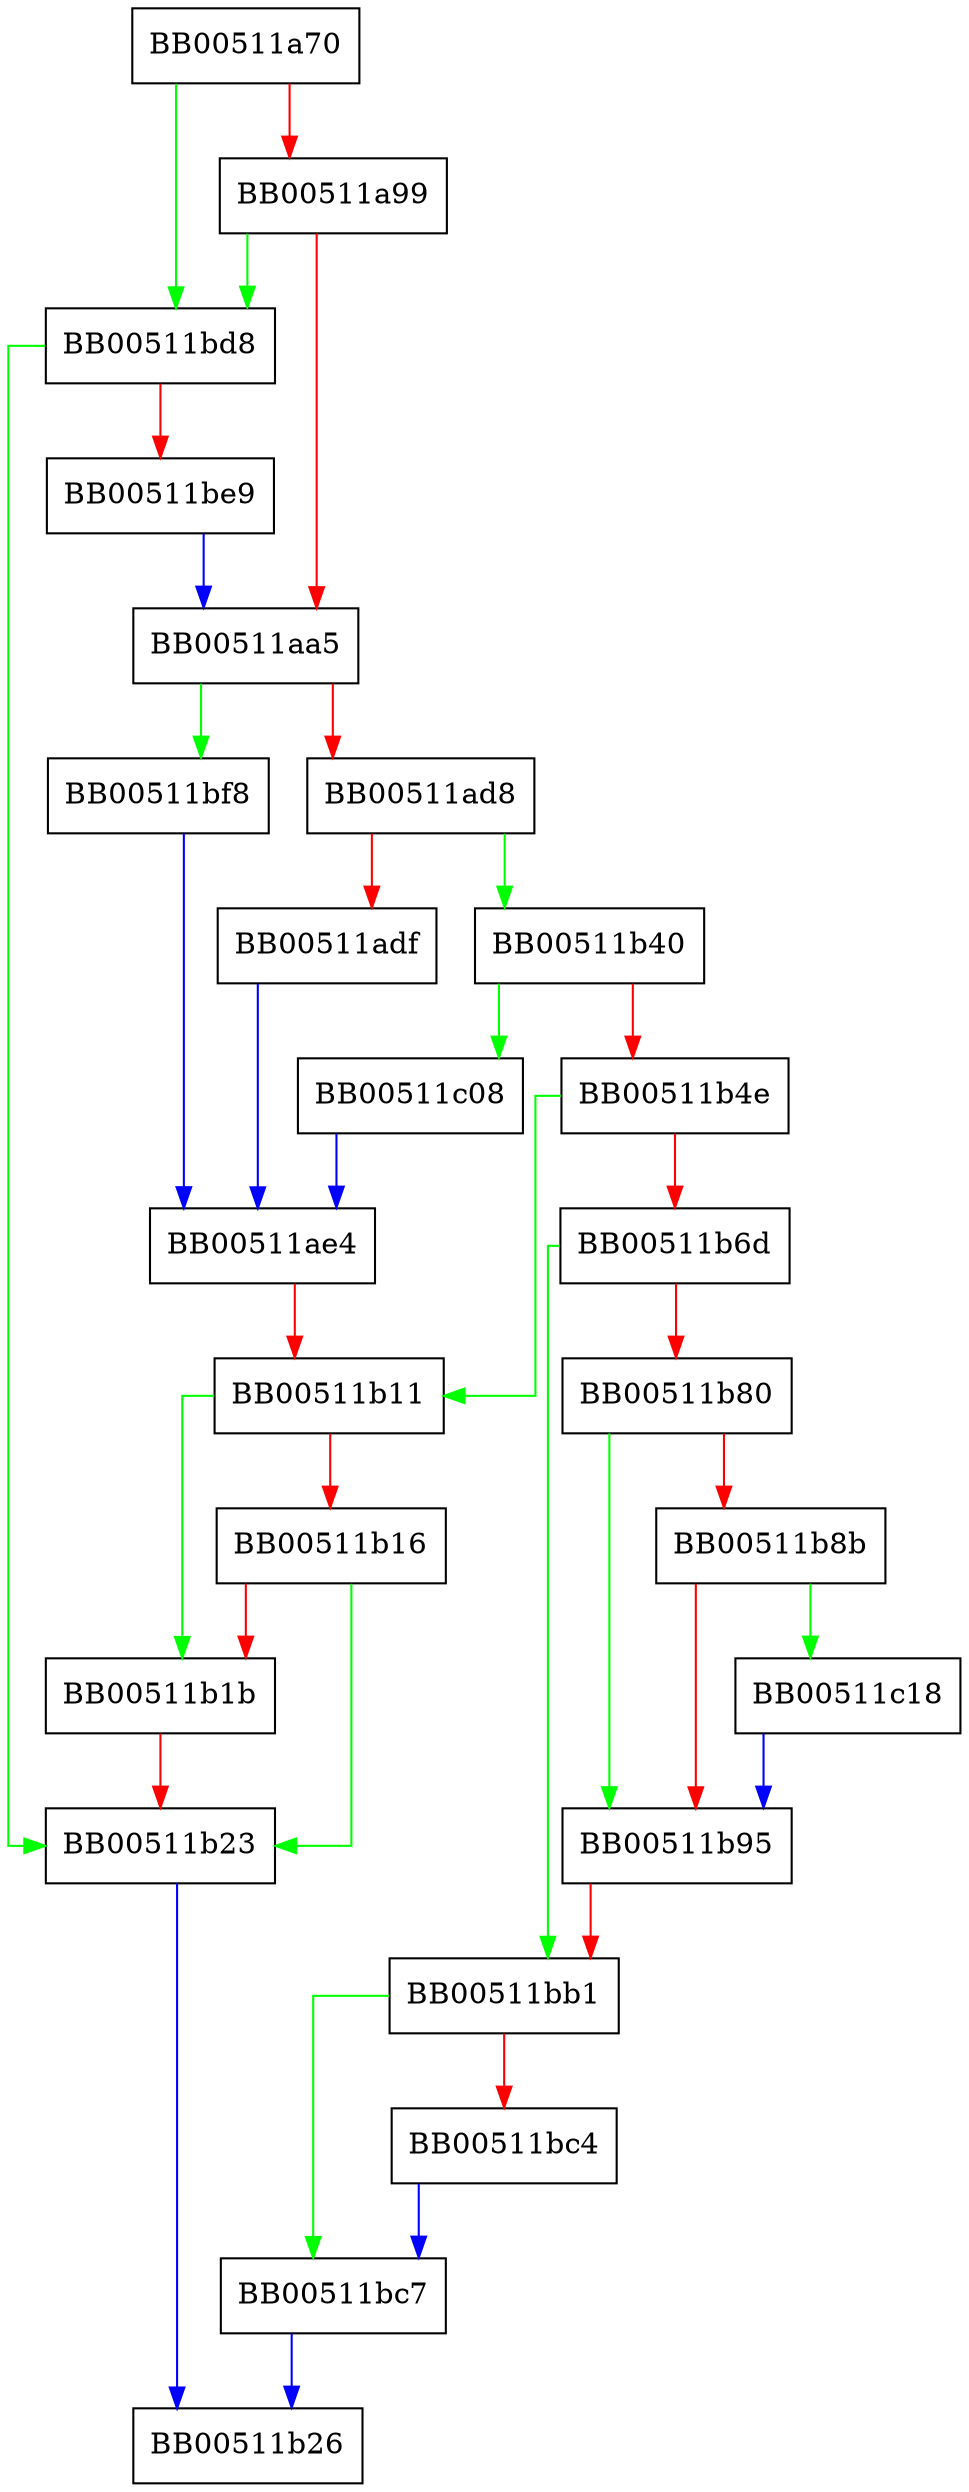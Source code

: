 digraph d2i_ASN1_UINTEGER {
  node [shape="box"];
  graph [splines=ortho];
  BB00511a70 -> BB00511bd8 [color="green"];
  BB00511a70 -> BB00511a99 [color="red"];
  BB00511a99 -> BB00511bd8 [color="green"];
  BB00511a99 -> BB00511aa5 [color="red"];
  BB00511aa5 -> BB00511bf8 [color="green"];
  BB00511aa5 -> BB00511ad8 [color="red"];
  BB00511ad8 -> BB00511b40 [color="green"];
  BB00511ad8 -> BB00511adf [color="red"];
  BB00511adf -> BB00511ae4 [color="blue"];
  BB00511ae4 -> BB00511b11 [color="red"];
  BB00511b11 -> BB00511b1b [color="green"];
  BB00511b11 -> BB00511b16 [color="red"];
  BB00511b16 -> BB00511b23 [color="green"];
  BB00511b16 -> BB00511b1b [color="red"];
  BB00511b1b -> BB00511b23 [color="red"];
  BB00511b23 -> BB00511b26 [color="blue"];
  BB00511b40 -> BB00511c08 [color="green"];
  BB00511b40 -> BB00511b4e [color="red"];
  BB00511b4e -> BB00511b11 [color="green"];
  BB00511b4e -> BB00511b6d [color="red"];
  BB00511b6d -> BB00511bb1 [color="green"];
  BB00511b6d -> BB00511b80 [color="red"];
  BB00511b80 -> BB00511b95 [color="green"];
  BB00511b80 -> BB00511b8b [color="red"];
  BB00511b8b -> BB00511c18 [color="green"];
  BB00511b8b -> BB00511b95 [color="red"];
  BB00511b95 -> BB00511bb1 [color="red"];
  BB00511bb1 -> BB00511bc7 [color="green"];
  BB00511bb1 -> BB00511bc4 [color="red"];
  BB00511bc4 -> BB00511bc7 [color="blue"];
  BB00511bc7 -> BB00511b26 [color="blue"];
  BB00511bd8 -> BB00511b23 [color="green"];
  BB00511bd8 -> BB00511be9 [color="red"];
  BB00511be9 -> BB00511aa5 [color="blue"];
  BB00511bf8 -> BB00511ae4 [color="blue"];
  BB00511c08 -> BB00511ae4 [color="blue"];
  BB00511c18 -> BB00511b95 [color="blue"];
}